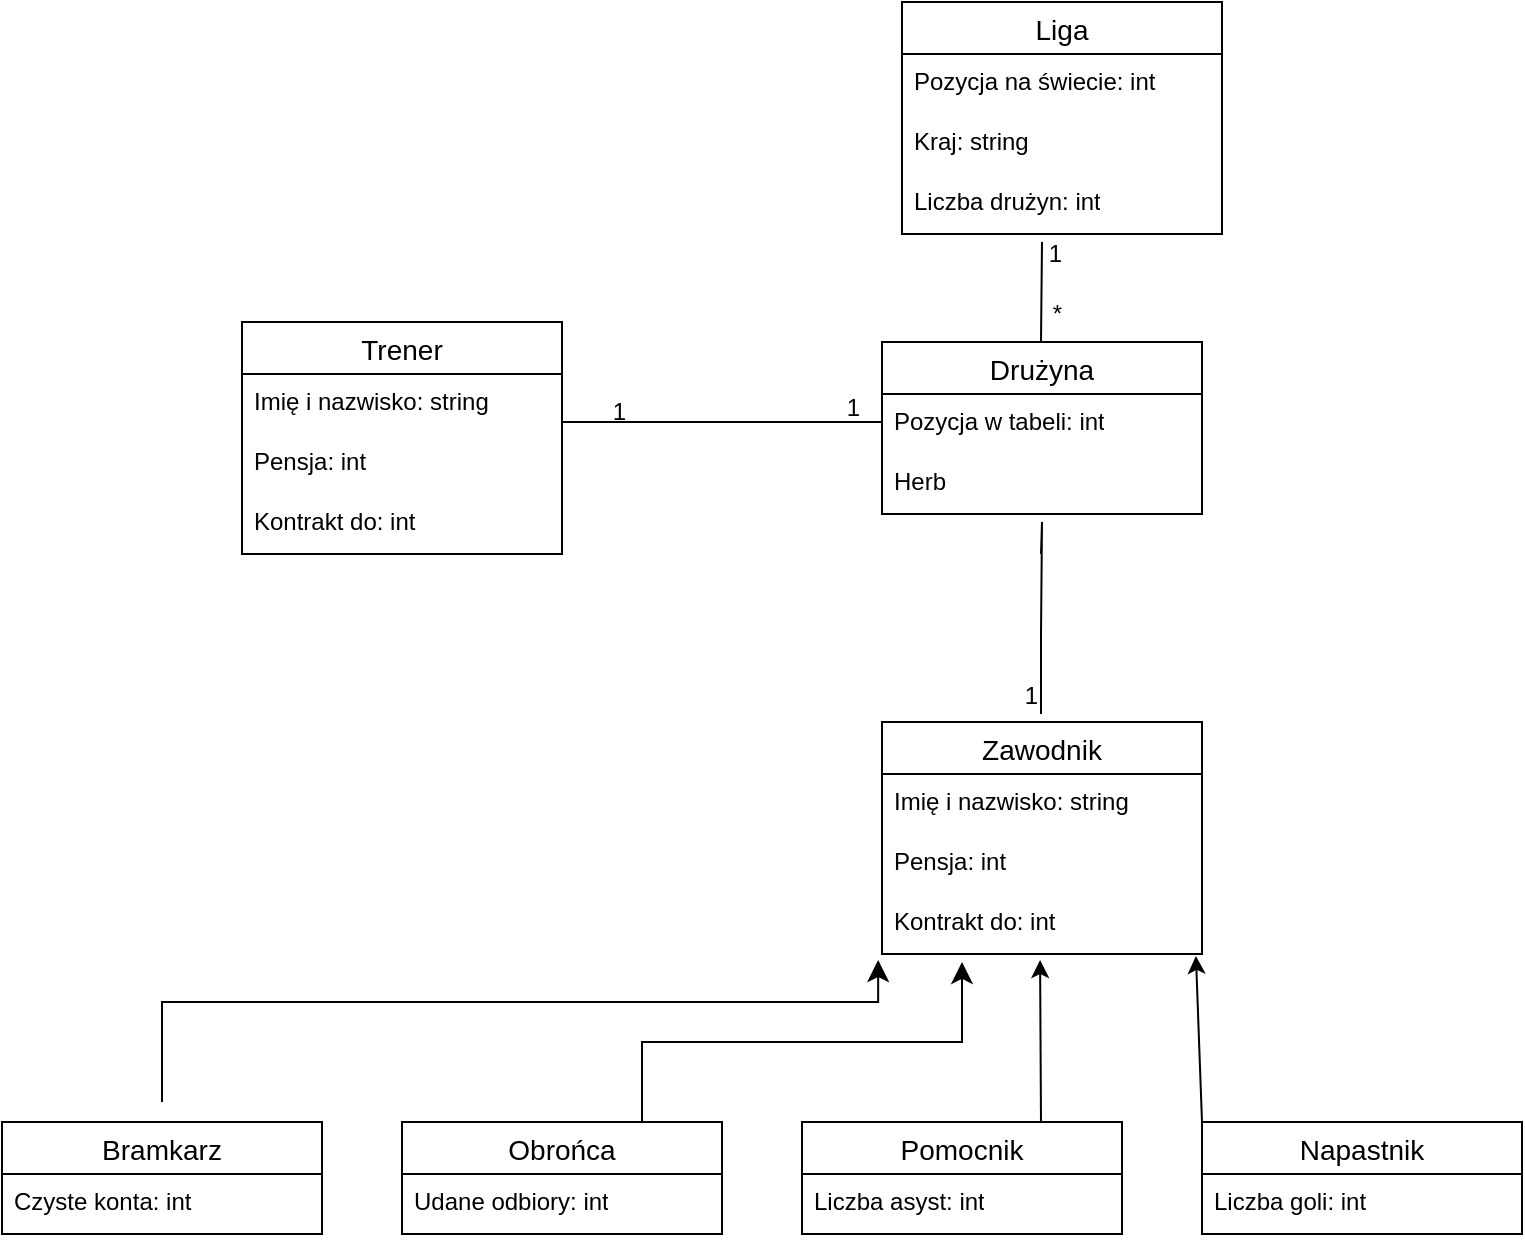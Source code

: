 <mxfile version="24.8.6">
  <diagram name="Strona-1" id="XbD4de2S-7PdUv8r4diC">
    <mxGraphModel dx="1434" dy="772" grid="1" gridSize="10" guides="1" tooltips="1" connect="1" arrows="1" fold="1" page="1" pageScale="1" pageWidth="827" pageHeight="1169" math="0" shadow="0">
      <root>
        <mxCell id="0" />
        <mxCell id="1" parent="0" />
        <mxCell id="f-jqoPwnioUaX_5kdm8q-15" value="Drużyna" style="swimlane;fontStyle=0;childLayout=stackLayout;horizontal=1;startSize=26;horizontalStack=0;resizeParent=1;resizeParentMax=0;resizeLast=0;collapsible=1;marginBottom=0;align=center;fontSize=14;" vertex="1" parent="1">
          <mxGeometry x="440" y="170" width="160" height="86" as="geometry" />
        </mxCell>
        <mxCell id="f-jqoPwnioUaX_5kdm8q-16" value="Pozycja w tabeli: int" style="text;strokeColor=none;fillColor=none;spacingLeft=4;spacingRight=4;overflow=hidden;rotatable=0;points=[[0,0.5],[1,0.5]];portConstraint=eastwest;fontSize=12;whiteSpace=wrap;html=1;" vertex="1" parent="f-jqoPwnioUaX_5kdm8q-15">
          <mxGeometry y="26" width="160" height="30" as="geometry" />
        </mxCell>
        <mxCell id="f-jqoPwnioUaX_5kdm8q-17" value="Herb" style="text;strokeColor=none;fillColor=none;spacingLeft=4;spacingRight=4;overflow=hidden;rotatable=0;points=[[0,0.5],[1,0.5]];portConstraint=eastwest;fontSize=12;whiteSpace=wrap;html=1;" vertex="1" parent="f-jqoPwnioUaX_5kdm8q-15">
          <mxGeometry y="56" width="160" height="30" as="geometry" />
        </mxCell>
        <mxCell id="f-jqoPwnioUaX_5kdm8q-23" value="Trener" style="swimlane;fontStyle=0;childLayout=stackLayout;horizontal=1;startSize=26;horizontalStack=0;resizeParent=1;resizeParentMax=0;resizeLast=0;collapsible=1;marginBottom=0;align=center;fontSize=14;" vertex="1" parent="1">
          <mxGeometry x="120" y="160" width="160" height="116" as="geometry" />
        </mxCell>
        <mxCell id="f-jqoPwnioUaX_5kdm8q-24" value="Imię i nazwisko: string&lt;div&gt;&lt;br&gt;&lt;/div&gt;" style="text;strokeColor=none;fillColor=none;spacingLeft=4;spacingRight=4;overflow=hidden;rotatable=0;points=[[0,0.5],[1,0.5]];portConstraint=eastwest;fontSize=12;whiteSpace=wrap;html=1;" vertex="1" parent="f-jqoPwnioUaX_5kdm8q-23">
          <mxGeometry y="26" width="160" height="30" as="geometry" />
        </mxCell>
        <mxCell id="f-jqoPwnioUaX_5kdm8q-25" value="Pensja: int" style="text;strokeColor=none;fillColor=none;spacingLeft=4;spacingRight=4;overflow=hidden;rotatable=0;points=[[0,0.5],[1,0.5]];portConstraint=eastwest;fontSize=12;whiteSpace=wrap;html=1;" vertex="1" parent="f-jqoPwnioUaX_5kdm8q-23">
          <mxGeometry y="56" width="160" height="30" as="geometry" />
        </mxCell>
        <mxCell id="f-jqoPwnioUaX_5kdm8q-26" value="Kontrakt do: int" style="text;strokeColor=none;fillColor=none;spacingLeft=4;spacingRight=4;overflow=hidden;rotatable=0;points=[[0,0.5],[1,0.5]];portConstraint=eastwest;fontSize=12;whiteSpace=wrap;html=1;" vertex="1" parent="f-jqoPwnioUaX_5kdm8q-23">
          <mxGeometry y="86" width="160" height="30" as="geometry" />
        </mxCell>
        <mxCell id="f-jqoPwnioUaX_5kdm8q-27" value="" style="endArrow=none;html=1;rounded=0;" edge="1" parent="1">
          <mxGeometry relative="1" as="geometry">
            <mxPoint x="280" y="210" as="sourcePoint" />
            <mxPoint x="440" y="210" as="targetPoint" />
          </mxGeometry>
        </mxCell>
        <mxCell id="f-jqoPwnioUaX_5kdm8q-28" value="1" style="resizable=0;html=1;whiteSpace=wrap;align=right;verticalAlign=bottom;" connectable="0" vertex="1" parent="f-jqoPwnioUaX_5kdm8q-27">
          <mxGeometry x="1" relative="1" as="geometry">
            <mxPoint x="-10" y="1" as="offset" />
          </mxGeometry>
        </mxCell>
        <mxCell id="f-jqoPwnioUaX_5kdm8q-29" value="Zawodnik" style="swimlane;fontStyle=0;childLayout=stackLayout;horizontal=1;startSize=26;horizontalStack=0;resizeParent=1;resizeParentMax=0;resizeLast=0;collapsible=1;marginBottom=0;align=center;fontSize=14;" vertex="1" parent="1">
          <mxGeometry x="440" y="360" width="160" height="116" as="geometry" />
        </mxCell>
        <mxCell id="f-jqoPwnioUaX_5kdm8q-30" value="Imię i nazwisko: string&lt;span style=&quot;white-space: pre;&quot;&gt;&#x9;&lt;/span&gt;" style="text;strokeColor=none;fillColor=none;spacingLeft=4;spacingRight=4;overflow=hidden;rotatable=0;points=[[0,0.5],[1,0.5]];portConstraint=eastwest;fontSize=12;whiteSpace=wrap;html=1;" vertex="1" parent="f-jqoPwnioUaX_5kdm8q-29">
          <mxGeometry y="26" width="160" height="30" as="geometry" />
        </mxCell>
        <mxCell id="f-jqoPwnioUaX_5kdm8q-31" value="Pensja: int" style="text;strokeColor=none;fillColor=none;spacingLeft=4;spacingRight=4;overflow=hidden;rotatable=0;points=[[0,0.5],[1,0.5]];portConstraint=eastwest;fontSize=12;whiteSpace=wrap;html=1;" vertex="1" parent="f-jqoPwnioUaX_5kdm8q-29">
          <mxGeometry y="56" width="160" height="30" as="geometry" />
        </mxCell>
        <mxCell id="f-jqoPwnioUaX_5kdm8q-32" value="Kontrakt do: int" style="text;strokeColor=none;fillColor=none;spacingLeft=4;spacingRight=4;overflow=hidden;rotatable=0;points=[[0,0.5],[1,0.5]];portConstraint=eastwest;fontSize=12;whiteSpace=wrap;html=1;" vertex="1" parent="f-jqoPwnioUaX_5kdm8q-29">
          <mxGeometry y="86" width="160" height="30" as="geometry" />
        </mxCell>
        <mxCell id="f-jqoPwnioUaX_5kdm8q-33" value="1" style="resizable=0;html=1;whiteSpace=wrap;align=right;verticalAlign=bottom;rotation=0;" connectable="0" vertex="1" parent="1">
          <mxGeometry x="390" y="240" as="geometry">
            <mxPoint x="-77" y="-27" as="offset" />
          </mxGeometry>
        </mxCell>
        <mxCell id="f-jqoPwnioUaX_5kdm8q-34" value="" style="endArrow=none;html=1;rounded=0;" edge="1" parent="1">
          <mxGeometry relative="1" as="geometry">
            <mxPoint x="519.5" y="276" as="sourcePoint" />
            <mxPoint x="519.5" y="356" as="targetPoint" />
            <Array as="points">
              <mxPoint x="520" y="260" />
              <mxPoint x="519.5" y="316" />
            </Array>
          </mxGeometry>
        </mxCell>
        <mxCell id="f-jqoPwnioUaX_5kdm8q-35" value="1" style="resizable=0;html=1;whiteSpace=wrap;align=right;verticalAlign=bottom;" connectable="0" vertex="1" parent="f-jqoPwnioUaX_5kdm8q-34">
          <mxGeometry x="1" relative="1" as="geometry" />
        </mxCell>
        <mxCell id="f-jqoPwnioUaX_5kdm8q-40" value="Bramkarz" style="swimlane;fontStyle=0;childLayout=stackLayout;horizontal=1;startSize=26;horizontalStack=0;resizeParent=1;resizeParentMax=0;resizeLast=0;collapsible=1;marginBottom=0;align=center;fontSize=14;" vertex="1" parent="1">
          <mxGeometry y="560" width="160" height="56" as="geometry" />
        </mxCell>
        <mxCell id="f-jqoPwnioUaX_5kdm8q-41" value="Czyste konta: int" style="text;strokeColor=none;fillColor=none;spacingLeft=4;spacingRight=4;overflow=hidden;rotatable=0;points=[[0,0.5],[1,0.5]];portConstraint=eastwest;fontSize=12;whiteSpace=wrap;html=1;" vertex="1" parent="f-jqoPwnioUaX_5kdm8q-40">
          <mxGeometry y="26" width="160" height="30" as="geometry" />
        </mxCell>
        <mxCell id="f-jqoPwnioUaX_5kdm8q-44" value="Obrońca" style="swimlane;fontStyle=0;childLayout=stackLayout;horizontal=1;startSize=26;horizontalStack=0;resizeParent=1;resizeParentMax=0;resizeLast=0;collapsible=1;marginBottom=0;align=center;fontSize=14;" vertex="1" parent="1">
          <mxGeometry x="200" y="560" width="160" height="56" as="geometry" />
        </mxCell>
        <mxCell id="f-jqoPwnioUaX_5kdm8q-45" value="Udane odbiory: int&lt;div&gt;&lt;br&gt;&lt;/div&gt;" style="text;strokeColor=none;fillColor=none;spacingLeft=4;spacingRight=4;overflow=hidden;rotatable=0;points=[[0,0.5],[1,0.5]];portConstraint=eastwest;fontSize=12;whiteSpace=wrap;html=1;" vertex="1" parent="f-jqoPwnioUaX_5kdm8q-44">
          <mxGeometry y="26" width="160" height="30" as="geometry" />
        </mxCell>
        <mxCell id="f-jqoPwnioUaX_5kdm8q-48" value="Pomocnik" style="swimlane;fontStyle=0;childLayout=stackLayout;horizontal=1;startSize=26;horizontalStack=0;resizeParent=1;resizeParentMax=0;resizeLast=0;collapsible=1;marginBottom=0;align=center;fontSize=14;" vertex="1" parent="1">
          <mxGeometry x="400" y="560" width="160" height="56" as="geometry" />
        </mxCell>
        <mxCell id="f-jqoPwnioUaX_5kdm8q-49" value="Liczba asyst: int" style="text;strokeColor=none;fillColor=none;spacingLeft=4;spacingRight=4;overflow=hidden;rotatable=0;points=[[0,0.5],[1,0.5]];portConstraint=eastwest;fontSize=12;whiteSpace=wrap;html=1;" vertex="1" parent="f-jqoPwnioUaX_5kdm8q-48">
          <mxGeometry y="26" width="160" height="30" as="geometry" />
        </mxCell>
        <mxCell id="f-jqoPwnioUaX_5kdm8q-52" value="Napastnik" style="swimlane;fontStyle=0;childLayout=stackLayout;horizontal=1;startSize=26;horizontalStack=0;resizeParent=1;resizeParentMax=0;resizeLast=0;collapsible=1;marginBottom=0;align=center;fontSize=14;" vertex="1" parent="1">
          <mxGeometry x="600" y="560" width="160" height="56" as="geometry" />
        </mxCell>
        <mxCell id="f-jqoPwnioUaX_5kdm8q-53" value="Liczba goli: int" style="text;strokeColor=none;fillColor=none;spacingLeft=4;spacingRight=4;overflow=hidden;rotatable=0;points=[[0,0.5],[1,0.5]];portConstraint=eastwest;fontSize=12;whiteSpace=wrap;html=1;" vertex="1" parent="f-jqoPwnioUaX_5kdm8q-52">
          <mxGeometry y="26" width="160" height="30" as="geometry" />
        </mxCell>
        <mxCell id="f-jqoPwnioUaX_5kdm8q-56" value="" style="edgeStyle=elbowEdgeStyle;elbow=vertical;endArrow=classic;html=1;curved=0;rounded=0;endSize=8;startSize=8;entryX=-0.012;entryY=1.1;entryDx=0;entryDy=0;entryPerimeter=0;" edge="1" parent="1" target="f-jqoPwnioUaX_5kdm8q-32">
          <mxGeometry width="50" height="50" relative="1" as="geometry">
            <mxPoint x="80" y="550" as="sourcePoint" />
            <mxPoint x="440" y="490" as="targetPoint" />
            <Array as="points">
              <mxPoint x="260" y="500" />
            </Array>
          </mxGeometry>
        </mxCell>
        <mxCell id="f-jqoPwnioUaX_5kdm8q-57" value="" style="edgeStyle=elbowEdgeStyle;elbow=vertical;endArrow=classic;html=1;curved=0;rounded=0;endSize=8;startSize=8;entryX=0.25;entryY=1.133;entryDx=0;entryDy=0;entryPerimeter=0;" edge="1" parent="1" target="f-jqoPwnioUaX_5kdm8q-32">
          <mxGeometry width="50" height="50" relative="1" as="geometry">
            <mxPoint x="320" y="560" as="sourcePoint" />
            <mxPoint x="480" y="500" as="targetPoint" />
            <Array as="points">
              <mxPoint x="350" y="520" />
            </Array>
          </mxGeometry>
        </mxCell>
        <mxCell id="f-jqoPwnioUaX_5kdm8q-60" value="" style="endArrow=classic;html=1;rounded=0;entryX=0.494;entryY=1.1;entryDx=0;entryDy=0;entryPerimeter=0;" edge="1" parent="1" target="f-jqoPwnioUaX_5kdm8q-32">
          <mxGeometry width="50" height="50" relative="1" as="geometry">
            <mxPoint x="519.5" y="560" as="sourcePoint" />
            <mxPoint x="519.5" y="490" as="targetPoint" />
          </mxGeometry>
        </mxCell>
        <mxCell id="f-jqoPwnioUaX_5kdm8q-61" value="" style="endArrow=classic;html=1;rounded=0;entryX=0.981;entryY=1.033;entryDx=0;entryDy=0;entryPerimeter=0;" edge="1" parent="1" target="f-jqoPwnioUaX_5kdm8q-32">
          <mxGeometry width="50" height="50" relative="1" as="geometry">
            <mxPoint x="600" y="560" as="sourcePoint" />
            <mxPoint x="600" y="500" as="targetPoint" />
          </mxGeometry>
        </mxCell>
        <mxCell id="f-jqoPwnioUaX_5kdm8q-62" value="Liga" style="swimlane;fontStyle=0;childLayout=stackLayout;horizontal=1;startSize=26;horizontalStack=0;resizeParent=1;resizeParentMax=0;resizeLast=0;collapsible=1;marginBottom=0;align=center;fontSize=14;" vertex="1" parent="1">
          <mxGeometry x="450" width="160" height="116" as="geometry" />
        </mxCell>
        <mxCell id="f-jqoPwnioUaX_5kdm8q-63" value="Pozycja na świecie: int" style="text;strokeColor=none;fillColor=none;spacingLeft=4;spacingRight=4;overflow=hidden;rotatable=0;points=[[0,0.5],[1,0.5]];portConstraint=eastwest;fontSize=12;whiteSpace=wrap;html=1;" vertex="1" parent="f-jqoPwnioUaX_5kdm8q-62">
          <mxGeometry y="26" width="160" height="30" as="geometry" />
        </mxCell>
        <mxCell id="f-jqoPwnioUaX_5kdm8q-64" value="Kraj: string" style="text;strokeColor=none;fillColor=none;spacingLeft=4;spacingRight=4;overflow=hidden;rotatable=0;points=[[0,0.5],[1,0.5]];portConstraint=eastwest;fontSize=12;whiteSpace=wrap;html=1;" vertex="1" parent="f-jqoPwnioUaX_5kdm8q-62">
          <mxGeometry y="56" width="160" height="30" as="geometry" />
        </mxCell>
        <mxCell id="f-jqoPwnioUaX_5kdm8q-65" value="Liczba drużyn: int" style="text;strokeColor=none;fillColor=none;spacingLeft=4;spacingRight=4;overflow=hidden;rotatable=0;points=[[0,0.5],[1,0.5]];portConstraint=eastwest;fontSize=12;whiteSpace=wrap;html=1;" vertex="1" parent="f-jqoPwnioUaX_5kdm8q-62">
          <mxGeometry y="86" width="160" height="30" as="geometry" />
        </mxCell>
        <mxCell id="f-jqoPwnioUaX_5kdm8q-66" value="" style="endArrow=none;html=1;rounded=0;" edge="1" parent="1">
          <mxGeometry relative="1" as="geometry">
            <mxPoint x="520" y="120" as="sourcePoint" />
            <mxPoint x="519.5" y="170" as="targetPoint" />
          </mxGeometry>
        </mxCell>
        <mxCell id="f-jqoPwnioUaX_5kdm8q-67" value="1" style="resizable=0;html=1;whiteSpace=wrap;align=right;verticalAlign=bottom;" connectable="0" vertex="1" parent="1">
          <mxGeometry x="440" y="200" as="geometry">
            <mxPoint x="91" y="-66" as="offset" />
          </mxGeometry>
        </mxCell>
        <mxCell id="f-jqoPwnioUaX_5kdm8q-68" value="*" style="resizable=0;html=1;whiteSpace=wrap;align=right;verticalAlign=bottom;" connectable="0" vertex="1" parent="1">
          <mxGeometry x="440" y="230" as="geometry">
            <mxPoint x="91" y="-66" as="offset" />
          </mxGeometry>
        </mxCell>
      </root>
    </mxGraphModel>
  </diagram>
</mxfile>
